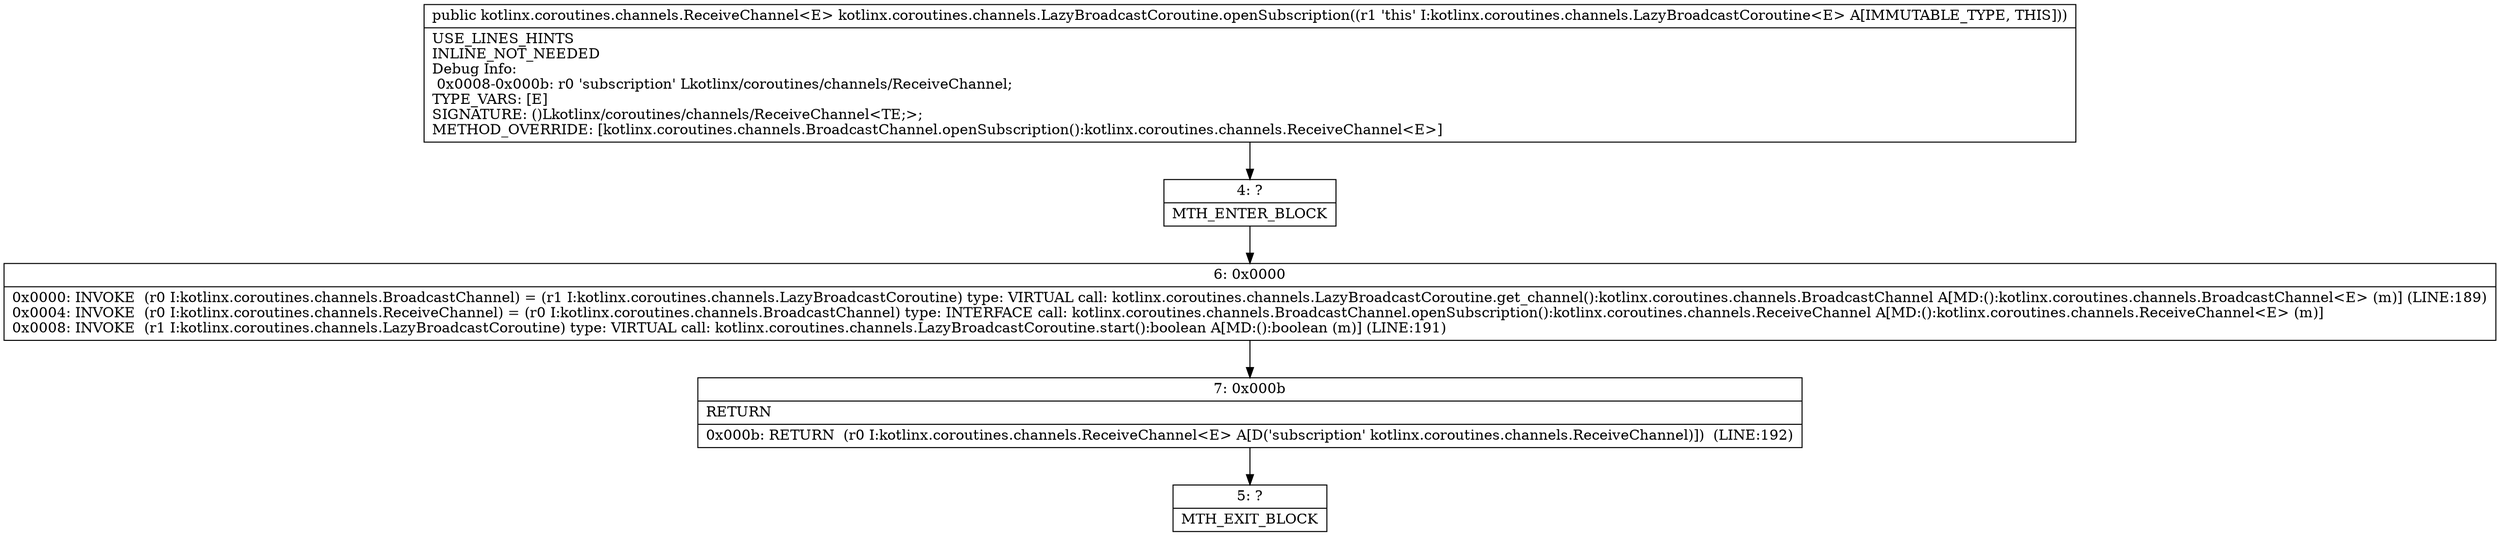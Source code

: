 digraph "CFG forkotlinx.coroutines.channels.LazyBroadcastCoroutine.openSubscription()Lkotlinx\/coroutines\/channels\/ReceiveChannel;" {
Node_4 [shape=record,label="{4\:\ ?|MTH_ENTER_BLOCK\l}"];
Node_6 [shape=record,label="{6\:\ 0x0000|0x0000: INVOKE  (r0 I:kotlinx.coroutines.channels.BroadcastChannel) = (r1 I:kotlinx.coroutines.channels.LazyBroadcastCoroutine) type: VIRTUAL call: kotlinx.coroutines.channels.LazyBroadcastCoroutine.get_channel():kotlinx.coroutines.channels.BroadcastChannel A[MD:():kotlinx.coroutines.channels.BroadcastChannel\<E\> (m)] (LINE:189)\l0x0004: INVOKE  (r0 I:kotlinx.coroutines.channels.ReceiveChannel) = (r0 I:kotlinx.coroutines.channels.BroadcastChannel) type: INTERFACE call: kotlinx.coroutines.channels.BroadcastChannel.openSubscription():kotlinx.coroutines.channels.ReceiveChannel A[MD:():kotlinx.coroutines.channels.ReceiveChannel\<E\> (m)]\l0x0008: INVOKE  (r1 I:kotlinx.coroutines.channels.LazyBroadcastCoroutine) type: VIRTUAL call: kotlinx.coroutines.channels.LazyBroadcastCoroutine.start():boolean A[MD:():boolean (m)] (LINE:191)\l}"];
Node_7 [shape=record,label="{7\:\ 0x000b|RETURN\l|0x000b: RETURN  (r0 I:kotlinx.coroutines.channels.ReceiveChannel\<E\> A[D('subscription' kotlinx.coroutines.channels.ReceiveChannel)])  (LINE:192)\l}"];
Node_5 [shape=record,label="{5\:\ ?|MTH_EXIT_BLOCK\l}"];
MethodNode[shape=record,label="{public kotlinx.coroutines.channels.ReceiveChannel\<E\> kotlinx.coroutines.channels.LazyBroadcastCoroutine.openSubscription((r1 'this' I:kotlinx.coroutines.channels.LazyBroadcastCoroutine\<E\> A[IMMUTABLE_TYPE, THIS]))  | USE_LINES_HINTS\lINLINE_NOT_NEEDED\lDebug Info:\l  0x0008\-0x000b: r0 'subscription' Lkotlinx\/coroutines\/channels\/ReceiveChannel;\lTYPE_VARS: [E]\lSIGNATURE: ()Lkotlinx\/coroutines\/channels\/ReceiveChannel\<TE;\>;\lMETHOD_OVERRIDE: [kotlinx.coroutines.channels.BroadcastChannel.openSubscription():kotlinx.coroutines.channels.ReceiveChannel\<E\>]\l}"];
MethodNode -> Node_4;Node_4 -> Node_6;
Node_6 -> Node_7;
Node_7 -> Node_5;
}

